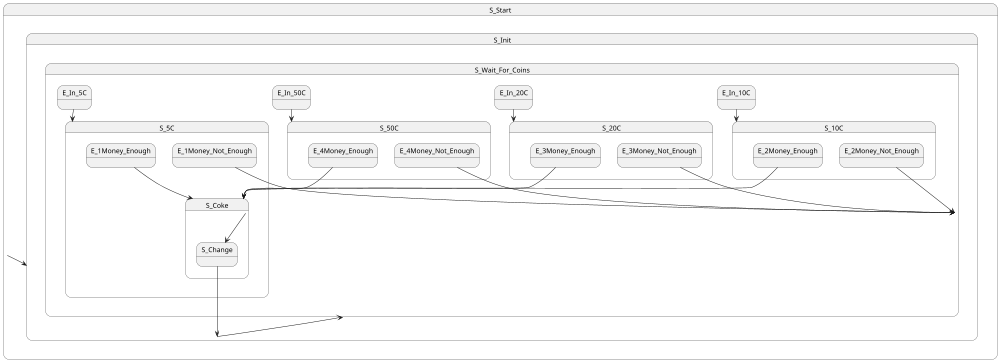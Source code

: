 @startuml
scale 1000 width

state S_Start{
S_Start --> S_Init
}

state S_Init{
S_Init --> S_Wait_For_Coins
}

state S_Wait_For_Coins{
E_In_5C --> S_5C
E_In_10C --> S_10C
E_In_20C --> S_20C
E_In_50C --> S_50C
}

state S_5C{
E_1Money_Enough --> S_Coke
E_1Money_Not_Enough --> S_Wait_For_Coins
}

state S_10C{
E_2Money_Enough --> S_Coke
E_2Money_Not_Enough --> S_Wait_For_Coins
}

state S_20C{
E_3Money_Enough --> S_Coke
E_3Money_Not_Enough --> S_Wait_For_Coins
}

state S_50C{
E_4Money_Enough --> S_Coke
E_4Money_Not_Enough --> S_Wait_For_Coins
}

state S_Coke{
S_Coke --> S_Change
}

state S_Change{
S_Change --> S_Init
}

@enduml